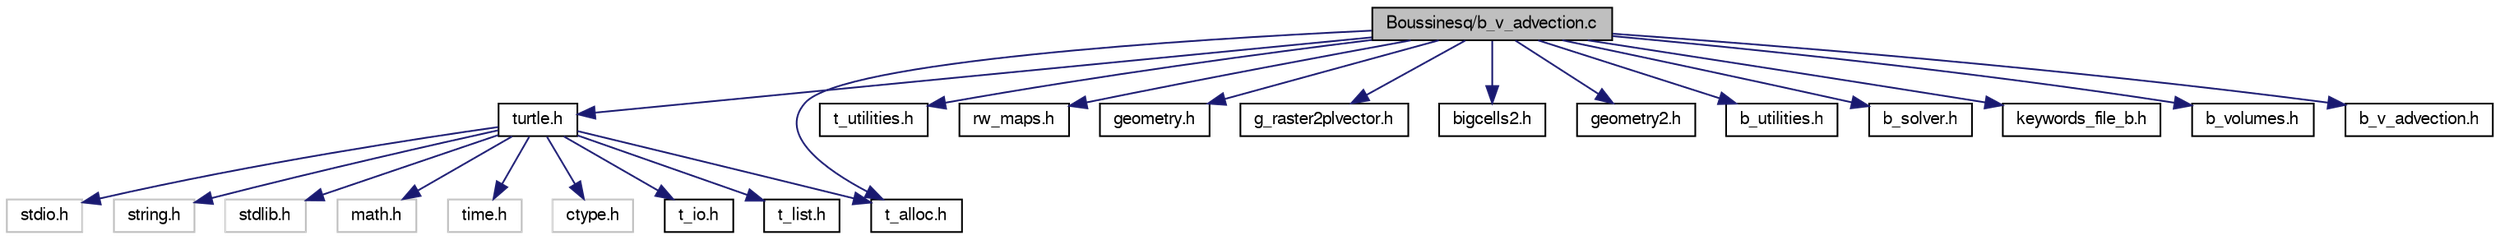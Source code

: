 digraph "Boussinesq/b_v_advection.c"
{
  bgcolor="transparent";
  edge [fontname="FreeSans",fontsize="10",labelfontname="FreeSans",labelfontsize="10"];
  node [fontname="FreeSans",fontsize="10",shape=record];
  Node1 [label="Boussinesq/b_v_advection.c",height=0.2,width=0.4,color="black", fillcolor="grey75", style="filled" fontcolor="black"];
  Node1 -> Node2 [color="midnightblue",fontsize="10",style="solid",fontname="FreeSans"];
  Node2 [label="turtle.h",height=0.2,width=0.4,color="black",URL="$turtle_8h.html"];
  Node2 -> Node3 [color="midnightblue",fontsize="10",style="solid",fontname="FreeSans"];
  Node3 [label="stdio.h",height=0.2,width=0.4,color="grey75"];
  Node2 -> Node4 [color="midnightblue",fontsize="10",style="solid",fontname="FreeSans"];
  Node4 [label="string.h",height=0.2,width=0.4,color="grey75"];
  Node2 -> Node5 [color="midnightblue",fontsize="10",style="solid",fontname="FreeSans"];
  Node5 [label="stdlib.h",height=0.2,width=0.4,color="grey75"];
  Node2 -> Node6 [color="midnightblue",fontsize="10",style="solid",fontname="FreeSans"];
  Node6 [label="math.h",height=0.2,width=0.4,color="grey75"];
  Node2 -> Node7 [color="midnightblue",fontsize="10",style="solid",fontname="FreeSans"];
  Node7 [label="time.h",height=0.2,width=0.4,color="grey75"];
  Node2 -> Node8 [color="midnightblue",fontsize="10",style="solid",fontname="FreeSans"];
  Node8 [label="ctype.h",height=0.2,width=0.4,color="grey75"];
  Node2 -> Node9 [color="midnightblue",fontsize="10",style="solid",fontname="FreeSans"];
  Node9 [label="t_alloc.h",height=0.2,width=0.4,color="black",URL="$t__alloc_8h.html"];
  Node2 -> Node10 [color="midnightblue",fontsize="10",style="solid",fontname="FreeSans"];
  Node10 [label="t_io.h",height=0.2,width=0.4,color="black",URL="$t__io_8h.html"];
  Node2 -> Node11 [color="midnightblue",fontsize="10",style="solid",fontname="FreeSans"];
  Node11 [label="t_list.h",height=0.2,width=0.4,color="black",URL="$t__list_8h.html"];
  Node1 -> Node9 [color="midnightblue",fontsize="10",style="solid",fontname="FreeSans"];
  Node1 -> Node12 [color="midnightblue",fontsize="10",style="solid",fontname="FreeSans"];
  Node12 [label="t_utilities.h",height=0.2,width=0.4,color="black",URL="$t__utilities_8h.html"];
  Node1 -> Node13 [color="midnightblue",fontsize="10",style="solid",fontname="FreeSans"];
  Node13 [label="rw_maps.h",height=0.2,width=0.4,color="black",URL="$rw__maps_8h.html"];
  Node1 -> Node14 [color="midnightblue",fontsize="10",style="solid",fontname="FreeSans"];
  Node14 [label="geometry.h",height=0.2,width=0.4,color="black",URL="$geometry_8h.html"];
  Node1 -> Node15 [color="midnightblue",fontsize="10",style="solid",fontname="FreeSans"];
  Node15 [label="g_raster2plvector.h",height=0.2,width=0.4,color="black",URL="$g__raster2plvector_8h.html"];
  Node1 -> Node16 [color="midnightblue",fontsize="10",style="solid",fontname="FreeSans"];
  Node16 [label="bigcells2.h",height=0.2,width=0.4,color="black",URL="$bigcells2_8h.html"];
  Node1 -> Node17 [color="midnightblue",fontsize="10",style="solid",fontname="FreeSans"];
  Node17 [label="geometry2.h",height=0.2,width=0.4,color="black",URL="$geometry2_8h.html"];
  Node1 -> Node18 [color="midnightblue",fontsize="10",style="solid",fontname="FreeSans"];
  Node18 [label="b_utilities.h",height=0.2,width=0.4,color="black",URL="$b__utilities_8h.html"];
  Node1 -> Node19 [color="midnightblue",fontsize="10",style="solid",fontname="FreeSans"];
  Node19 [label="b_solver.h",height=0.2,width=0.4,color="black",URL="$b__solver_8h.html"];
  Node1 -> Node20 [color="midnightblue",fontsize="10",style="solid",fontname="FreeSans"];
  Node20 [label="keywords_file_b.h",height=0.2,width=0.4,color="black",URL="$keywords__file__b_8h.html"];
  Node1 -> Node21 [color="midnightblue",fontsize="10",style="solid",fontname="FreeSans"];
  Node21 [label="b_volumes.h",height=0.2,width=0.4,color="black",URL="$b__volumes_8h.html"];
  Node1 -> Node22 [color="midnightblue",fontsize="10",style="solid",fontname="FreeSans"];
  Node22 [label="b_v_advection.h",height=0.2,width=0.4,color="black",URL="$b__v__advection_8h.html"];
}
